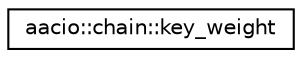 digraph "Graphical Class Hierarchy"
{
  edge [fontname="Helvetica",fontsize="10",labelfontname="Helvetica",labelfontsize="10"];
  node [fontname="Helvetica",fontsize="10",shape=record];
  rankdir="LR";
  Node0 [label="aacio::chain::key_weight",height=0.2,width=0.4,color="black", fillcolor="white", style="filled",URL="$structaacio_1_1chain_1_1key__weight.html"];
}
